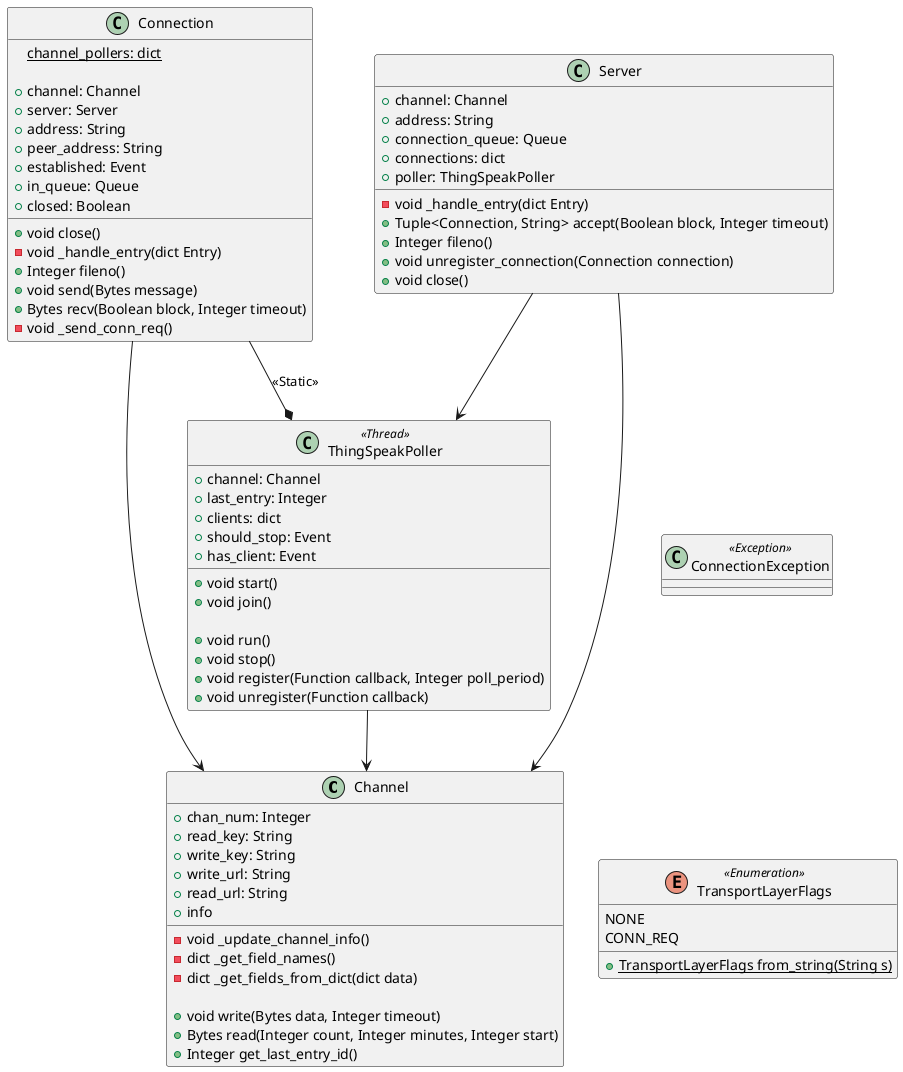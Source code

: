 @startuml

class Channel {
    +chan_num: Integer
    +read_key: String
    +write_key: String
    +write_url: String
    +read_url: String
    +info
    
    -void _update_channel_info()
    -dict _get_field_names()
    -dict _get_fields_from_dict(dict data)

    +void write(Bytes data, Integer timeout)
    +Bytes read(Integer count, Integer minutes, Integer start)
    +Integer get_last_entry_id()
}

enum TransportLayerFlags <<Enumeration>> {
    NONE
    CONN_REQ

    +{static} TransportLayerFlags from_string(String s)
}

class ThingSpeakPoller <<Thread>> {
    +channel: Channel
    +last_entry: Integer
    +clients: dict
    +should_stop: Event
    +has_client: Event

    +void start()
    +void join()

    +void run()
    +void stop()
    +void register(Function callback, Integer poll_period)
    +void unregister(Function callback)
}

class ConnectionException <<Exception>>

class Connection {
    {static} channel_pollers: dict

    +channel: Channel
    +server: Server
    +address: String
    +peer_address: String
    +established: Event
    +in_queue: Queue
    +closed: Boolean

    +void close()
    -void _handle_entry(dict Entry)
    +Integer fileno()
    +void send(Bytes message)
    +Bytes recv(Boolean block, Integer timeout)
    -void _send_conn_req()
}

class Server {
    +channel: Channel
    +address: String
    +connection_queue: Queue
    +connections: dict
    +poller: ThingSpeakPoller
    
    -void _handle_entry(dict Entry)
    +Tuple<Connection, String> accept(Boolean block, Integer timeout)
    +Integer fileno()
    +void unregister_connection(Connection connection)
    +void close()
}

' Formatting
Server -[hidden]- ConnectionException
ConnectionException -[hidden]- TransportLayerFlags

Server --> Channel
Connection --> Channel
ThingSpeakPoller --> Channel

Server --> ThingSpeakPoller
Connection --* ThingSpeakPoller : <<Static>>

@enduml

